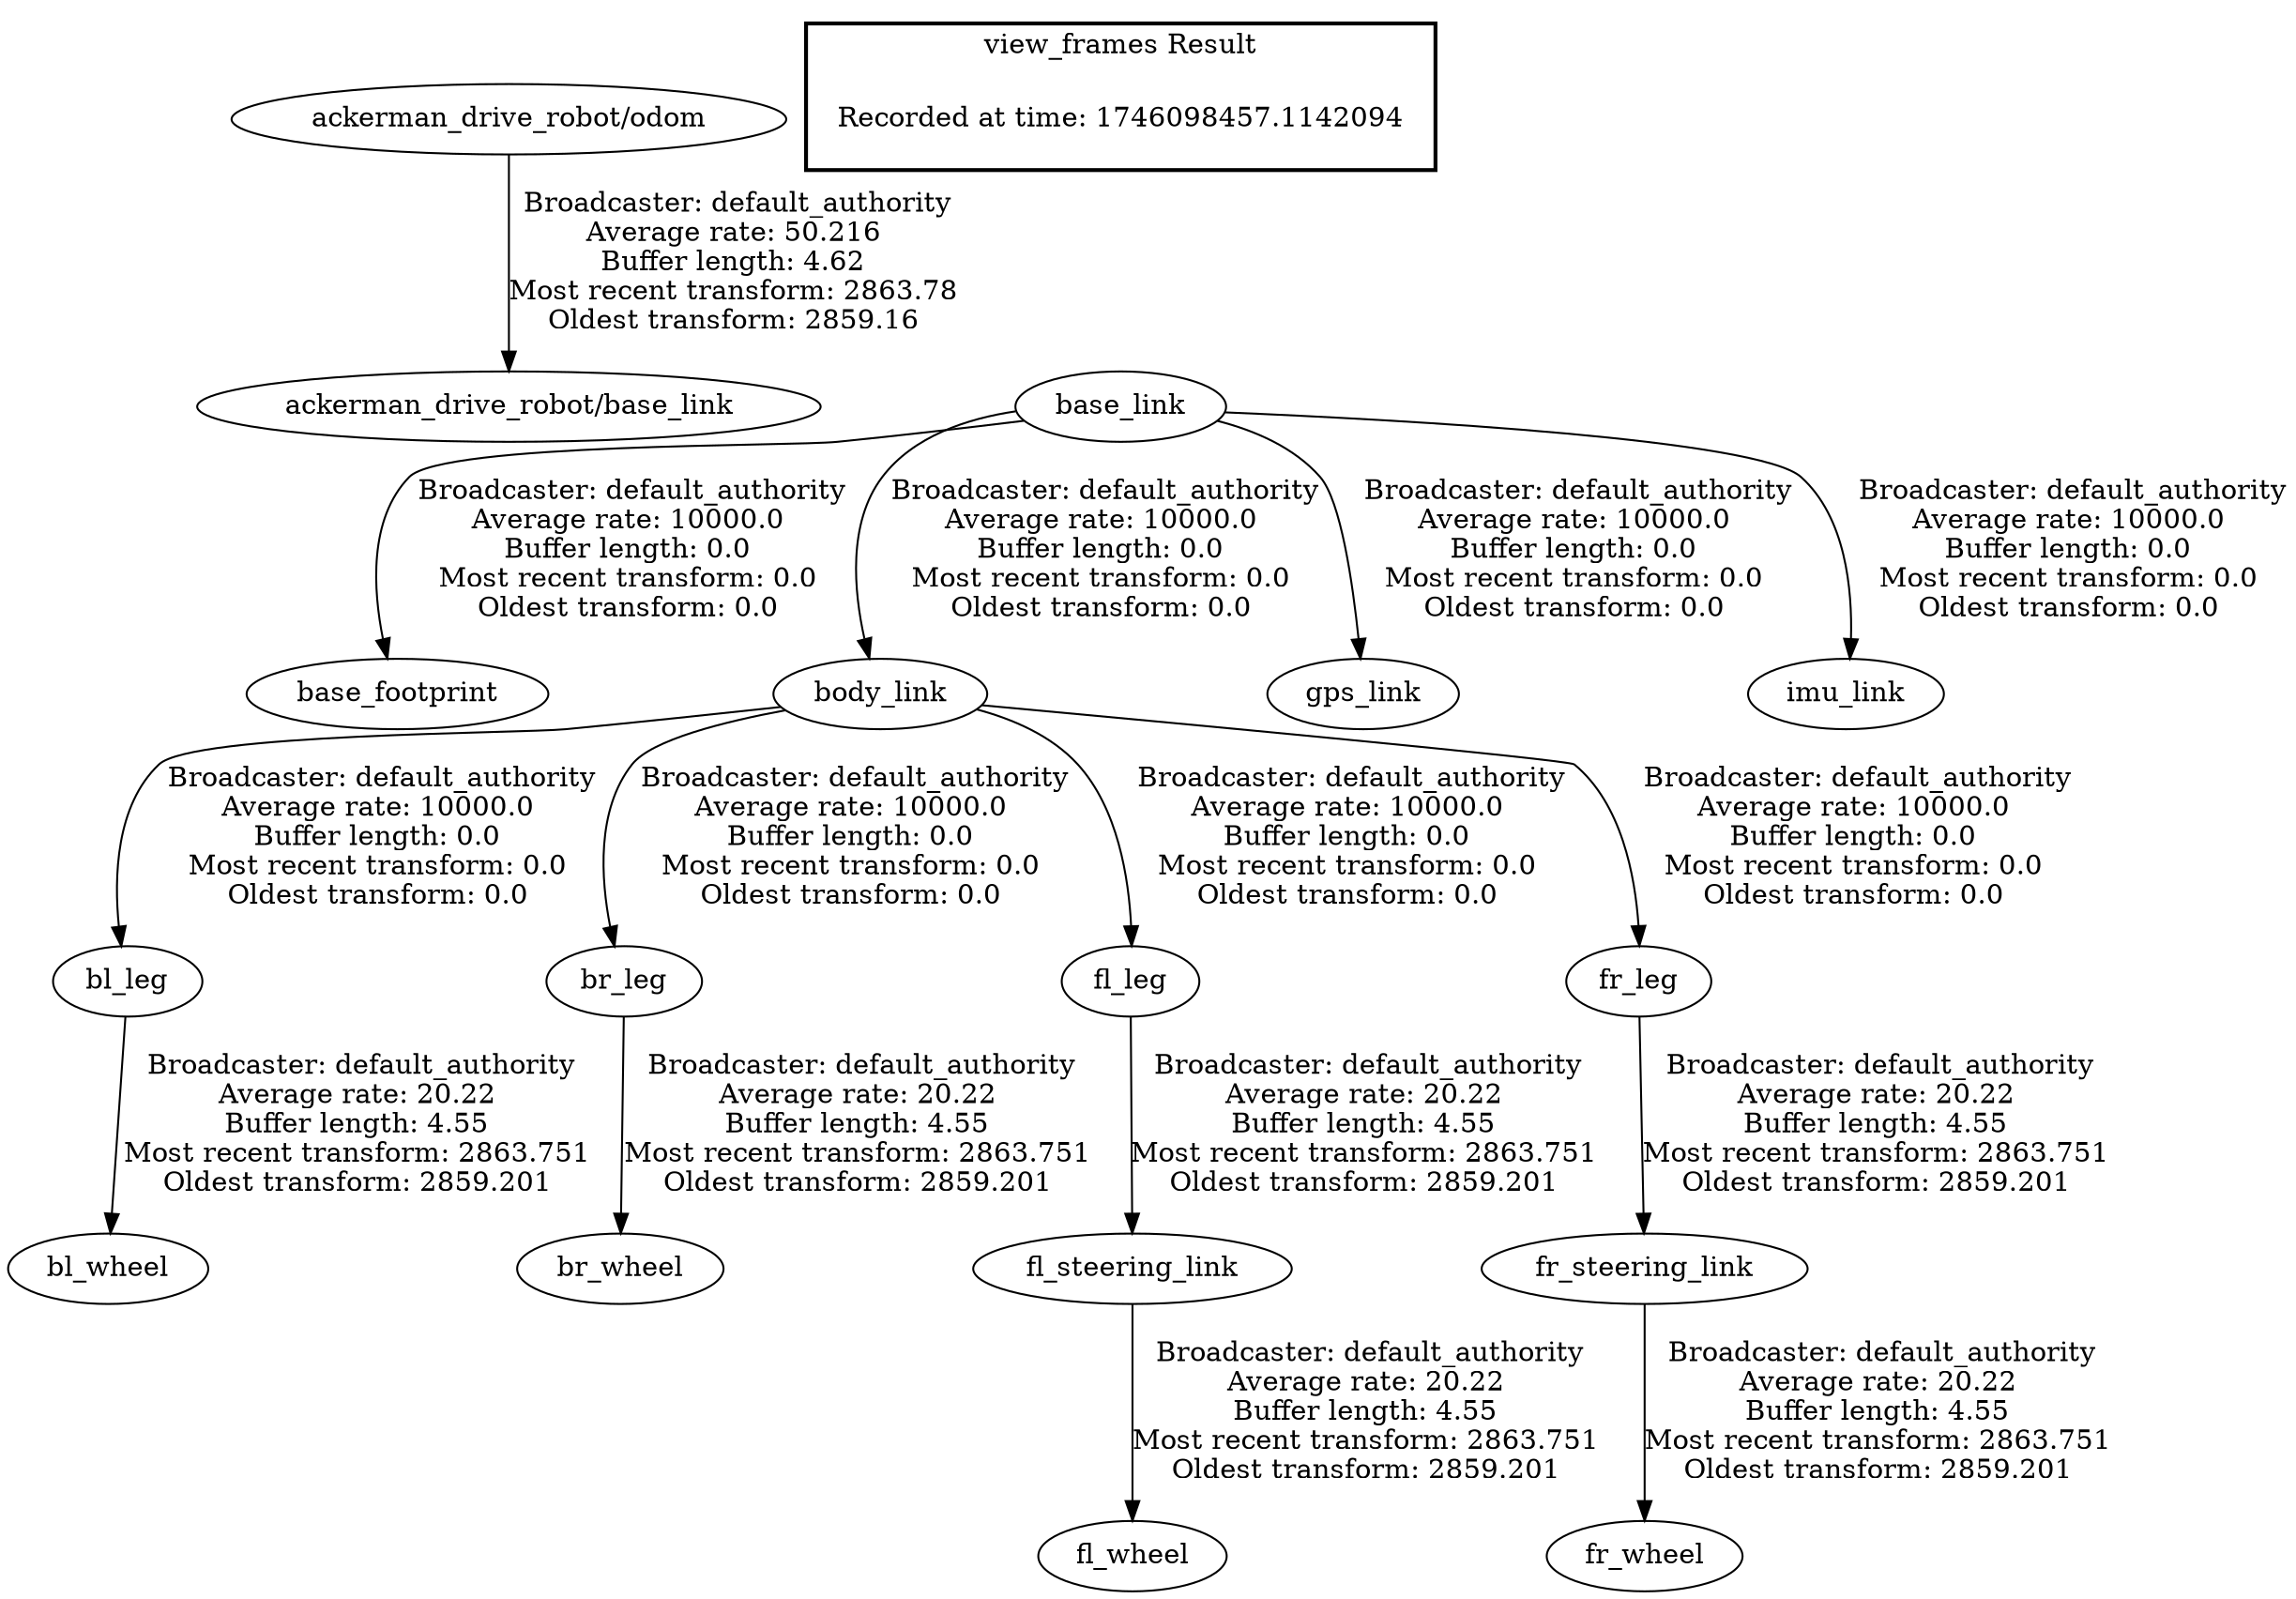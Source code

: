 digraph G {
"ackerman_drive_robot/odom" -> "ackerman_drive_robot/base_link"[label=" Broadcaster: default_authority\nAverage rate: 50.216\nBuffer length: 4.62\nMost recent transform: 2863.78\nOldest transform: 2859.16\n"];
"base_link" -> "base_footprint"[label=" Broadcaster: default_authority\nAverage rate: 10000.0\nBuffer length: 0.0\nMost recent transform: 0.0\nOldest transform: 0.0\n"];
"body_link" -> "bl_leg"[label=" Broadcaster: default_authority\nAverage rate: 10000.0\nBuffer length: 0.0\nMost recent transform: 0.0\nOldest transform: 0.0\n"];
"base_link" -> "body_link"[label=" Broadcaster: default_authority\nAverage rate: 10000.0\nBuffer length: 0.0\nMost recent transform: 0.0\nOldest transform: 0.0\n"];
"body_link" -> "br_leg"[label=" Broadcaster: default_authority\nAverage rate: 10000.0\nBuffer length: 0.0\nMost recent transform: 0.0\nOldest transform: 0.0\n"];
"body_link" -> "fl_leg"[label=" Broadcaster: default_authority\nAverage rate: 10000.0\nBuffer length: 0.0\nMost recent transform: 0.0\nOldest transform: 0.0\n"];
"body_link" -> "fr_leg"[label=" Broadcaster: default_authority\nAverage rate: 10000.0\nBuffer length: 0.0\nMost recent transform: 0.0\nOldest transform: 0.0\n"];
"base_link" -> "gps_link"[label=" Broadcaster: default_authority\nAverage rate: 10000.0\nBuffer length: 0.0\nMost recent transform: 0.0\nOldest transform: 0.0\n"];
"base_link" -> "imu_link"[label=" Broadcaster: default_authority\nAverage rate: 10000.0\nBuffer length: 0.0\nMost recent transform: 0.0\nOldest transform: 0.0\n"];
"bl_leg" -> "bl_wheel"[label=" Broadcaster: default_authority\nAverage rate: 20.22\nBuffer length: 4.55\nMost recent transform: 2863.751\nOldest transform: 2859.201\n"];
"br_leg" -> "br_wheel"[label=" Broadcaster: default_authority\nAverage rate: 20.22\nBuffer length: 4.55\nMost recent transform: 2863.751\nOldest transform: 2859.201\n"];
"fl_leg" -> "fl_steering_link"[label=" Broadcaster: default_authority\nAverage rate: 20.22\nBuffer length: 4.55\nMost recent transform: 2863.751\nOldest transform: 2859.201\n"];
"fl_steering_link" -> "fl_wheel"[label=" Broadcaster: default_authority\nAverage rate: 20.22\nBuffer length: 4.55\nMost recent transform: 2863.751\nOldest transform: 2859.201\n"];
"fr_leg" -> "fr_steering_link"[label=" Broadcaster: default_authority\nAverage rate: 20.22\nBuffer length: 4.55\nMost recent transform: 2863.751\nOldest transform: 2859.201\n"];
"fr_steering_link" -> "fr_wheel"[label=" Broadcaster: default_authority\nAverage rate: 20.22\nBuffer length: 4.55\nMost recent transform: 2863.751\nOldest transform: 2859.201\n"];
edge [style=invis];
 subgraph cluster_legend { style=bold; color=black; label ="view_frames Result";
"Recorded at time: 1746098457.1142094"[ shape=plaintext ] ;
}->"base_link";
}